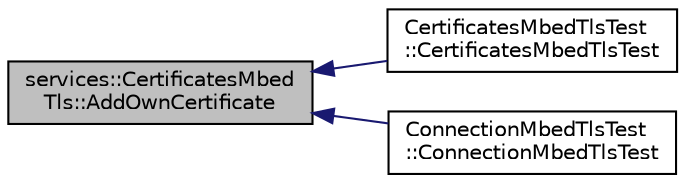 digraph "services::CertificatesMbedTls::AddOwnCertificate"
{
 // INTERACTIVE_SVG=YES
  edge [fontname="Helvetica",fontsize="10",labelfontname="Helvetica",labelfontsize="10"];
  node [fontname="Helvetica",fontsize="10",shape=record];
  rankdir="LR";
  Node20 [label="services::CertificatesMbed\lTls::AddOwnCertificate",height=0.2,width=0.4,color="black", fillcolor="grey75", style="filled", fontcolor="black"];
  Node20 -> Node21 [dir="back",color="midnightblue",fontsize="10",style="solid",fontname="Helvetica"];
  Node21 [label="CertificatesMbedTlsTest\l::CertificatesMbedTlsTest",height=0.2,width=0.4,color="black", fillcolor="white", style="filled",URL="$df/dfb/class_certificates_mbed_tls_test.html#a2c3478ced270eefe1291875f185472ac"];
  Node20 -> Node22 [dir="back",color="midnightblue",fontsize="10",style="solid",fontname="Helvetica"];
  Node22 [label="ConnectionMbedTlsTest\l::ConnectionMbedTlsTest",height=0.2,width=0.4,color="black", fillcolor="white", style="filled",URL="$df/d1c/class_connection_mbed_tls_test.html#a5c521ada74762c7cc769b2445a084dc1"];
}
